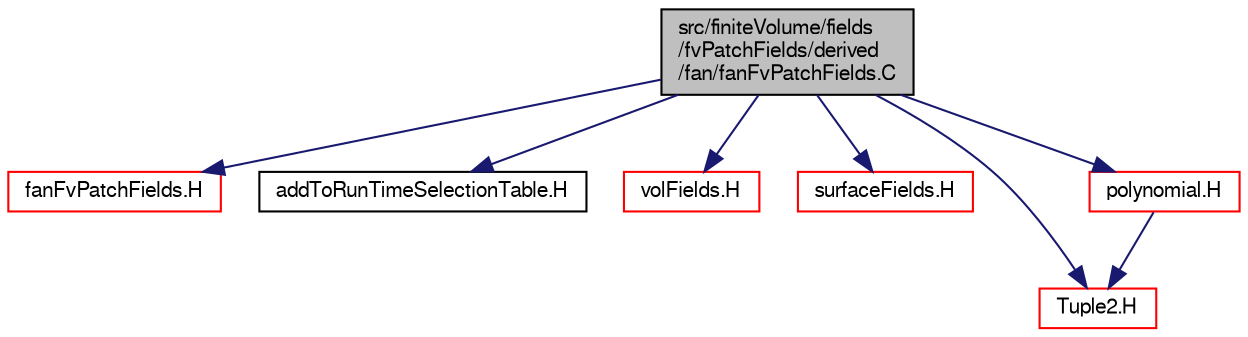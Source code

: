 digraph "src/finiteVolume/fields/fvPatchFields/derived/fan/fanFvPatchFields.C"
{
  bgcolor="transparent";
  edge [fontname="FreeSans",fontsize="10",labelfontname="FreeSans",labelfontsize="10"];
  node [fontname="FreeSans",fontsize="10",shape=record];
  Node0 [label="src/finiteVolume/fields\l/fvPatchFields/derived\l/fan/fanFvPatchFields.C",height=0.2,width=0.4,color="black", fillcolor="grey75", style="filled", fontcolor="black"];
  Node0 -> Node1 [color="midnightblue",fontsize="10",style="solid",fontname="FreeSans"];
  Node1 [label="fanFvPatchFields.H",height=0.2,width=0.4,color="red",URL="$a01847.html"];
  Node0 -> Node230 [color="midnightblue",fontsize="10",style="solid",fontname="FreeSans"];
  Node230 [label="addToRunTimeSelectionTable.H",height=0.2,width=0.4,color="black",URL="$a09263.html",tooltip="Macros for easy insertion into run-time selection tables. "];
  Node0 -> Node231 [color="midnightblue",fontsize="10",style="solid",fontname="FreeSans"];
  Node231 [label="volFields.H",height=0.2,width=0.4,color="red",URL="$a02750.html"];
  Node0 -> Node321 [color="midnightblue",fontsize="10",style="solid",fontname="FreeSans"];
  Node321 [label="surfaceFields.H",height=0.2,width=0.4,color="red",URL="$a02735.html",tooltip="Foam::surfaceFields. "];
  Node0 -> Node305 [color="midnightblue",fontsize="10",style="solid",fontname="FreeSans"];
  Node305 [label="Tuple2.H",height=0.2,width=0.4,color="red",URL="$a12791.html"];
  Node0 -> Node328 [color="midnightblue",fontsize="10",style="solid",fontname="FreeSans"];
  Node328 [label="polynomial.H",height=0.2,width=0.4,color="red",URL="$a12260.html"];
  Node328 -> Node305 [color="midnightblue",fontsize="10",style="solid",fontname="FreeSans"];
}
